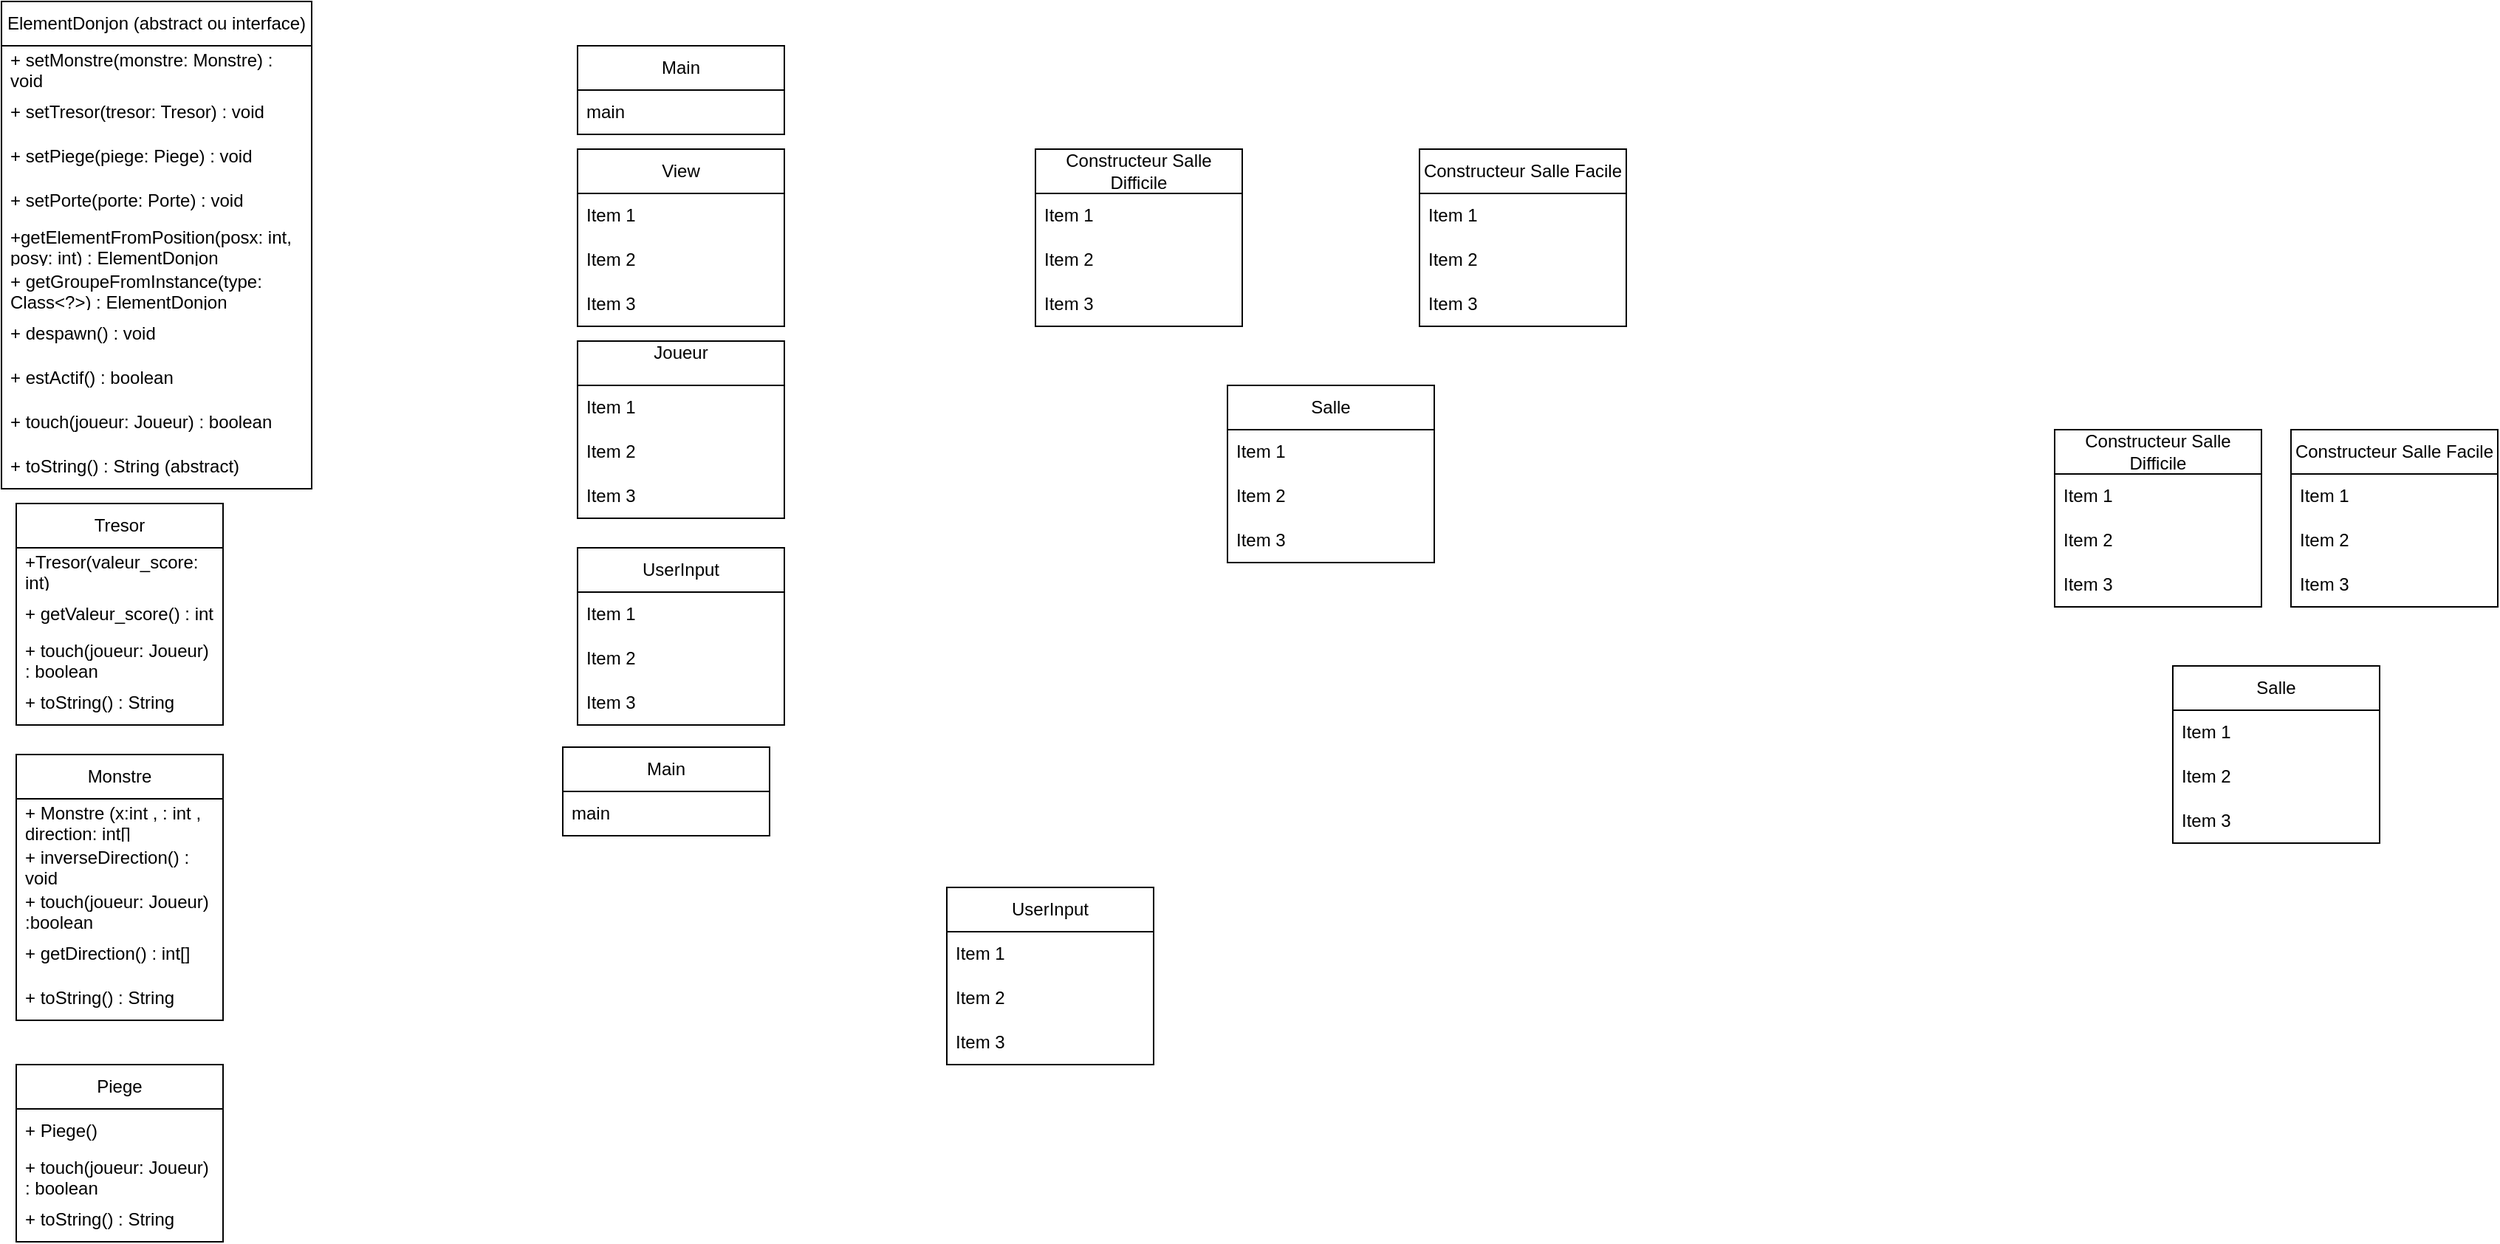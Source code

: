 <mxfile version="27.0.9">
  <diagram name="Page-1" id="15Wo2N5bEZusL9GLBTuU">
    <mxGraphModel dx="1391" dy="844" grid="1" gridSize="10" guides="1" tooltips="1" connect="1" arrows="1" fold="1" page="1" pageScale="1" pageWidth="827" pageHeight="1169" math="0" shadow="0">
      <root>
        <mxCell id="0" />
        <mxCell id="1" parent="0" />
        <mxCell id="rXXwPsu-Z3OQYFj2nWae-1" value="Main" style="swimlane;fontStyle=0;childLayout=stackLayout;horizontal=1;startSize=30;horizontalStack=0;resizeParent=1;resizeParentMax=0;resizeLast=0;collapsible=1;marginBottom=0;whiteSpace=wrap;html=1;" parent="1" vertex="1">
          <mxGeometry x="460" y="50" width="140" height="60" as="geometry" />
        </mxCell>
        <mxCell id="rXXwPsu-Z3OQYFj2nWae-2" value="main" style="text;strokeColor=none;fillColor=none;align=left;verticalAlign=middle;spacingLeft=4;spacingRight=4;overflow=hidden;points=[[0,0.5],[1,0.5]];portConstraint=eastwest;rotatable=0;whiteSpace=wrap;html=1;" parent="rXXwPsu-Z3OQYFj2nWae-1" vertex="1">
          <mxGeometry y="30" width="140" height="30" as="geometry" />
        </mxCell>
        <mxCell id="rXXwPsu-Z3OQYFj2nWae-3" value="&lt;div&gt;ElementDonjon (abstract ou interface)&lt;/div&gt;" style="swimlane;fontStyle=0;childLayout=stackLayout;horizontal=1;startSize=30;horizontalStack=0;resizeParent=1;resizeParentMax=0;resizeLast=0;collapsible=1;marginBottom=0;whiteSpace=wrap;html=1;" parent="1" vertex="1">
          <mxGeometry x="70" y="20" width="210" height="330" as="geometry" />
        </mxCell>
        <mxCell id="rXXwPsu-Z3OQYFj2nWae-4" value="+ setMonstre(monstre: Monstre) : void" style="text;strokeColor=none;fillColor=none;align=left;verticalAlign=middle;spacingLeft=4;spacingRight=4;overflow=hidden;points=[[0,0.5],[1,0.5]];portConstraint=eastwest;rotatable=0;whiteSpace=wrap;html=1;" parent="rXXwPsu-Z3OQYFj2nWae-3" vertex="1">
          <mxGeometry y="30" width="210" height="30" as="geometry" />
        </mxCell>
        <mxCell id="rXXwPsu-Z3OQYFj2nWae-5" value="+ setTresor(tresor: Tresor) : void" style="text;strokeColor=none;fillColor=none;align=left;verticalAlign=middle;spacingLeft=4;spacingRight=4;overflow=hidden;points=[[0,0.5],[1,0.5]];portConstraint=eastwest;rotatable=0;whiteSpace=wrap;html=1;" parent="rXXwPsu-Z3OQYFj2nWae-3" vertex="1">
          <mxGeometry y="60" width="210" height="30" as="geometry" />
        </mxCell>
        <mxCell id="rXXwPsu-Z3OQYFj2nWae-6" value="+ setPiege(piege: Piege) : void" style="text;strokeColor=none;fillColor=none;align=left;verticalAlign=middle;spacingLeft=4;spacingRight=4;overflow=hidden;points=[[0,0.5],[1,0.5]];portConstraint=eastwest;rotatable=0;whiteSpace=wrap;html=1;" parent="rXXwPsu-Z3OQYFj2nWae-3" vertex="1">
          <mxGeometry y="90" width="210" height="30" as="geometry" />
        </mxCell>
        <mxCell id="78W6d95duRkhlmA3JdRr-5" value="+ setPorte(porte: Porte) : void" style="text;strokeColor=none;fillColor=none;align=left;verticalAlign=middle;spacingLeft=4;spacingRight=4;overflow=hidden;points=[[0,0.5],[1,0.5]];portConstraint=eastwest;rotatable=0;whiteSpace=wrap;html=1;" parent="rXXwPsu-Z3OQYFj2nWae-3" vertex="1">
          <mxGeometry y="120" width="210" height="30" as="geometry" />
        </mxCell>
        <mxCell id="78W6d95duRkhlmA3JdRr-6" value="+getElementFromPosition(posx: int, posy: int) : ElementDonjon" style="text;strokeColor=none;fillColor=none;align=left;verticalAlign=middle;spacingLeft=4;spacingRight=4;overflow=hidden;points=[[0,0.5],[1,0.5]];portConstraint=eastwest;rotatable=0;whiteSpace=wrap;html=1;" parent="rXXwPsu-Z3OQYFj2nWae-3" vertex="1">
          <mxGeometry y="150" width="210" height="30" as="geometry" />
        </mxCell>
        <mxCell id="78W6d95duRkhlmA3JdRr-7" value="+ getGroupeFromInstance(type: Class&amp;lt;?&amp;gt;) : ElementDonjon" style="text;strokeColor=none;fillColor=none;align=left;verticalAlign=middle;spacingLeft=4;spacingRight=4;overflow=hidden;points=[[0,0.5],[1,0.5]];portConstraint=eastwest;rotatable=0;whiteSpace=wrap;html=1;" parent="rXXwPsu-Z3OQYFj2nWae-3" vertex="1">
          <mxGeometry y="180" width="210" height="30" as="geometry" />
        </mxCell>
        <mxCell id="78W6d95duRkhlmA3JdRr-8" value="+ despawn() : void" style="text;strokeColor=none;fillColor=none;align=left;verticalAlign=middle;spacingLeft=4;spacingRight=4;overflow=hidden;points=[[0,0.5],[1,0.5]];portConstraint=eastwest;rotatable=0;whiteSpace=wrap;html=1;" parent="rXXwPsu-Z3OQYFj2nWae-3" vertex="1">
          <mxGeometry y="210" width="210" height="30" as="geometry" />
        </mxCell>
        <mxCell id="78W6d95duRkhlmA3JdRr-9" value="+ estActif() : boolean" style="text;strokeColor=none;fillColor=none;align=left;verticalAlign=middle;spacingLeft=4;spacingRight=4;overflow=hidden;points=[[0,0.5],[1,0.5]];portConstraint=eastwest;rotatable=0;whiteSpace=wrap;html=1;" parent="rXXwPsu-Z3OQYFj2nWae-3" vertex="1">
          <mxGeometry y="240" width="210" height="30" as="geometry" />
        </mxCell>
        <mxCell id="78W6d95duRkhlmA3JdRr-10" value="+ touch(joueur: Joueur) : boolean" style="text;strokeColor=none;fillColor=none;align=left;verticalAlign=middle;spacingLeft=4;spacingRight=4;overflow=hidden;points=[[0,0.5],[1,0.5]];portConstraint=eastwest;rotatable=0;whiteSpace=wrap;html=1;" parent="rXXwPsu-Z3OQYFj2nWae-3" vertex="1">
          <mxGeometry y="270" width="210" height="30" as="geometry" />
        </mxCell>
        <mxCell id="78W6d95duRkhlmA3JdRr-11" value="+ toString() : String (abstract)" style="text;strokeColor=none;fillColor=none;align=left;verticalAlign=middle;spacingLeft=4;spacingRight=4;overflow=hidden;points=[[0,0.5],[1,0.5]];portConstraint=eastwest;rotatable=0;whiteSpace=wrap;html=1;" parent="rXXwPsu-Z3OQYFj2nWae-3" vertex="1">
          <mxGeometry y="300" width="210" height="30" as="geometry" />
        </mxCell>
        <mxCell id="rXXwPsu-Z3OQYFj2nWae-7" value="UserInput" style="swimlane;fontStyle=0;childLayout=stackLayout;horizontal=1;startSize=30;horizontalStack=0;resizeParent=1;resizeParentMax=0;resizeLast=0;collapsible=1;marginBottom=0;whiteSpace=wrap;html=1;" parent="1" vertex="1">
          <mxGeometry x="460" y="390" width="140" height="120" as="geometry" />
        </mxCell>
        <mxCell id="rXXwPsu-Z3OQYFj2nWae-8" value="Item 1" style="text;strokeColor=none;fillColor=none;align=left;verticalAlign=middle;spacingLeft=4;spacingRight=4;overflow=hidden;points=[[0,0.5],[1,0.5]];portConstraint=eastwest;rotatable=0;whiteSpace=wrap;html=1;" parent="rXXwPsu-Z3OQYFj2nWae-7" vertex="1">
          <mxGeometry y="30" width="140" height="30" as="geometry" />
        </mxCell>
        <mxCell id="rXXwPsu-Z3OQYFj2nWae-9" value="Item 2" style="text;strokeColor=none;fillColor=none;align=left;verticalAlign=middle;spacingLeft=4;spacingRight=4;overflow=hidden;points=[[0,0.5],[1,0.5]];portConstraint=eastwest;rotatable=0;whiteSpace=wrap;html=1;" parent="rXXwPsu-Z3OQYFj2nWae-7" vertex="1">
          <mxGeometry y="60" width="140" height="30" as="geometry" />
        </mxCell>
        <mxCell id="rXXwPsu-Z3OQYFj2nWae-10" value="Item 3" style="text;strokeColor=none;fillColor=none;align=left;verticalAlign=middle;spacingLeft=4;spacingRight=4;overflow=hidden;points=[[0,0.5],[1,0.5]];portConstraint=eastwest;rotatable=0;whiteSpace=wrap;html=1;" parent="rXXwPsu-Z3OQYFj2nWae-7" vertex="1">
          <mxGeometry y="90" width="140" height="30" as="geometry" />
        </mxCell>
        <mxCell id="rXXwPsu-Z3OQYFj2nWae-11" value="&lt;div&gt;Piege&lt;/div&gt;" style="swimlane;fontStyle=0;childLayout=stackLayout;horizontal=1;startSize=30;horizontalStack=0;resizeParent=1;resizeParentMax=0;resizeLast=0;collapsible=1;marginBottom=0;whiteSpace=wrap;html=1;" parent="1" vertex="1">
          <mxGeometry x="80" y="740" width="140" height="120" as="geometry" />
        </mxCell>
        <mxCell id="rXXwPsu-Z3OQYFj2nWae-12" value="+ Piege()" style="text;strokeColor=none;fillColor=none;align=left;verticalAlign=middle;spacingLeft=4;spacingRight=4;overflow=hidden;points=[[0,0.5],[1,0.5]];portConstraint=eastwest;rotatable=0;whiteSpace=wrap;html=1;" parent="rXXwPsu-Z3OQYFj2nWae-11" vertex="1">
          <mxGeometry y="30" width="140" height="30" as="geometry" />
        </mxCell>
        <mxCell id="rXXwPsu-Z3OQYFj2nWae-13" value="+ touch(joueur: Joueur) : boolean" style="text;strokeColor=none;fillColor=none;align=left;verticalAlign=middle;spacingLeft=4;spacingRight=4;overflow=hidden;points=[[0,0.5],[1,0.5]];portConstraint=eastwest;rotatable=0;whiteSpace=wrap;html=1;" parent="rXXwPsu-Z3OQYFj2nWae-11" vertex="1">
          <mxGeometry y="60" width="140" height="30" as="geometry" />
        </mxCell>
        <mxCell id="rXXwPsu-Z3OQYFj2nWae-14" value="+ toString() : String" style="text;strokeColor=none;fillColor=none;align=left;verticalAlign=middle;spacingLeft=4;spacingRight=4;overflow=hidden;points=[[0,0.5],[1,0.5]];portConstraint=eastwest;rotatable=0;whiteSpace=wrap;html=1;" parent="rXXwPsu-Z3OQYFj2nWae-11" vertex="1">
          <mxGeometry y="90" width="140" height="30" as="geometry" />
        </mxCell>
        <mxCell id="rXXwPsu-Z3OQYFj2nWae-15" value="&lt;div&gt;Tresor&lt;/div&gt;" style="swimlane;fontStyle=0;childLayout=stackLayout;horizontal=1;startSize=30;horizontalStack=0;resizeParent=1;resizeParentMax=0;resizeLast=0;collapsible=1;marginBottom=0;whiteSpace=wrap;html=1;" parent="1" vertex="1">
          <mxGeometry x="80" y="360" width="140" height="150" as="geometry" />
        </mxCell>
        <mxCell id="rXXwPsu-Z3OQYFj2nWae-16" value="+Tresor(valeur_score: int)" style="text;strokeColor=none;fillColor=none;align=left;verticalAlign=middle;spacingLeft=4;spacingRight=4;overflow=hidden;points=[[0,0.5],[1,0.5]];portConstraint=eastwest;rotatable=0;whiteSpace=wrap;html=1;" parent="rXXwPsu-Z3OQYFj2nWae-15" vertex="1">
          <mxGeometry y="30" width="140" height="30" as="geometry" />
        </mxCell>
        <mxCell id="rXXwPsu-Z3OQYFj2nWae-17" value="+ getValeur_score() : int" style="text;strokeColor=none;fillColor=none;align=left;verticalAlign=middle;spacingLeft=4;spacingRight=4;overflow=hidden;points=[[0,0.5],[1,0.5]];portConstraint=eastwest;rotatable=0;whiteSpace=wrap;html=1;" parent="rXXwPsu-Z3OQYFj2nWae-15" vertex="1">
          <mxGeometry y="60" width="140" height="30" as="geometry" />
        </mxCell>
        <mxCell id="rXXwPsu-Z3OQYFj2nWae-18" value="+ touch(joueur: Joueur) : boolean" style="text;strokeColor=none;fillColor=none;align=left;verticalAlign=middle;spacingLeft=4;spacingRight=4;overflow=hidden;points=[[0,0.5],[1,0.5]];portConstraint=eastwest;rotatable=0;whiteSpace=wrap;html=1;" parent="rXXwPsu-Z3OQYFj2nWae-15" vertex="1">
          <mxGeometry y="90" width="140" height="30" as="geometry" />
        </mxCell>
        <mxCell id="78W6d95duRkhlmA3JdRr-4" value="+ toString() : String" style="text;strokeColor=none;fillColor=none;align=left;verticalAlign=middle;spacingLeft=4;spacingRight=4;overflow=hidden;points=[[0,0.5],[1,0.5]];portConstraint=eastwest;rotatable=0;whiteSpace=wrap;html=1;" parent="rXXwPsu-Z3OQYFj2nWae-15" vertex="1">
          <mxGeometry y="120" width="140" height="30" as="geometry" />
        </mxCell>
        <mxCell id="rXXwPsu-Z3OQYFj2nWae-19" value="&lt;div&gt;Monstre&lt;/div&gt;" style="swimlane;fontStyle=0;childLayout=stackLayout;horizontal=1;startSize=30;horizontalStack=0;resizeParent=1;resizeParentMax=0;resizeLast=0;collapsible=1;marginBottom=0;whiteSpace=wrap;html=1;" parent="1" vertex="1">
          <mxGeometry x="80" y="530" width="140" height="180" as="geometry" />
        </mxCell>
        <mxCell id="rXXwPsu-Z3OQYFj2nWae-20" value="+ Monstre (x:int , : int , direction: int[]" style="text;strokeColor=none;fillColor=none;align=left;verticalAlign=middle;spacingLeft=4;spacingRight=4;overflow=hidden;points=[[0,0.5],[1,0.5]];portConstraint=eastwest;rotatable=0;whiteSpace=wrap;html=1;" parent="rXXwPsu-Z3OQYFj2nWae-19" vertex="1">
          <mxGeometry y="30" width="140" height="30" as="geometry" />
        </mxCell>
        <mxCell id="rXXwPsu-Z3OQYFj2nWae-21" value="+ inverseDirection() : void" style="text;strokeColor=none;fillColor=none;align=left;verticalAlign=middle;spacingLeft=4;spacingRight=4;overflow=hidden;points=[[0,0.5],[1,0.5]];portConstraint=eastwest;rotatable=0;whiteSpace=wrap;html=1;" parent="rXXwPsu-Z3OQYFj2nWae-19" vertex="1">
          <mxGeometry y="60" width="140" height="30" as="geometry" />
        </mxCell>
        <mxCell id="rXXwPsu-Z3OQYFj2nWae-22" value="+ touch(joueur: Joueur)&lt;div&gt;:boolean&lt;/div&gt;" style="text;strokeColor=none;fillColor=none;align=left;verticalAlign=middle;spacingLeft=4;spacingRight=4;overflow=hidden;points=[[0,0.5],[1,0.5]];portConstraint=eastwest;rotatable=0;whiteSpace=wrap;html=1;" parent="rXXwPsu-Z3OQYFj2nWae-19" vertex="1">
          <mxGeometry y="90" width="140" height="30" as="geometry" />
        </mxCell>
        <mxCell id="78W6d95duRkhlmA3JdRr-2" value="+ getDirection() : int[]" style="text;strokeColor=none;fillColor=none;align=left;verticalAlign=middle;spacingLeft=4;spacingRight=4;overflow=hidden;points=[[0,0.5],[1,0.5]];portConstraint=eastwest;rotatable=0;whiteSpace=wrap;html=1;" parent="rXXwPsu-Z3OQYFj2nWae-19" vertex="1">
          <mxGeometry y="120" width="140" height="30" as="geometry" />
        </mxCell>
        <mxCell id="78W6d95duRkhlmA3JdRr-1" value="+ toString() : String" style="text;strokeColor=none;fillColor=none;align=left;verticalAlign=middle;spacingLeft=4;spacingRight=4;overflow=hidden;points=[[0,0.5],[1,0.5]];portConstraint=eastwest;rotatable=0;whiteSpace=wrap;html=1;" parent="rXXwPsu-Z3OQYFj2nWae-19" vertex="1">
          <mxGeometry y="150" width="140" height="30" as="geometry" />
        </mxCell>
        <mxCell id="rXXwPsu-Z3OQYFj2nWae-23" value="&lt;div&gt;Constructeur Salle Facile&lt;/div&gt;" style="swimlane;fontStyle=0;childLayout=stackLayout;horizontal=1;startSize=30;horizontalStack=0;resizeParent=1;resizeParentMax=0;resizeLast=0;collapsible=1;marginBottom=0;whiteSpace=wrap;html=1;" parent="1" vertex="1">
          <mxGeometry x="1030" y="120" width="140" height="120" as="geometry" />
        </mxCell>
        <mxCell id="rXXwPsu-Z3OQYFj2nWae-24" value="Item 1" style="text;strokeColor=none;fillColor=none;align=left;verticalAlign=middle;spacingLeft=4;spacingRight=4;overflow=hidden;points=[[0,0.5],[1,0.5]];portConstraint=eastwest;rotatable=0;whiteSpace=wrap;html=1;" parent="rXXwPsu-Z3OQYFj2nWae-23" vertex="1">
          <mxGeometry y="30" width="140" height="30" as="geometry" />
        </mxCell>
        <mxCell id="rXXwPsu-Z3OQYFj2nWae-25" value="Item 2" style="text;strokeColor=none;fillColor=none;align=left;verticalAlign=middle;spacingLeft=4;spacingRight=4;overflow=hidden;points=[[0,0.5],[1,0.5]];portConstraint=eastwest;rotatable=0;whiteSpace=wrap;html=1;" parent="rXXwPsu-Z3OQYFj2nWae-23" vertex="1">
          <mxGeometry y="60" width="140" height="30" as="geometry" />
        </mxCell>
        <mxCell id="rXXwPsu-Z3OQYFj2nWae-26" value="Item 3" style="text;strokeColor=none;fillColor=none;align=left;verticalAlign=middle;spacingLeft=4;spacingRight=4;overflow=hidden;points=[[0,0.5],[1,0.5]];portConstraint=eastwest;rotatable=0;whiteSpace=wrap;html=1;" parent="rXXwPsu-Z3OQYFj2nWae-23" vertex="1">
          <mxGeometry y="90" width="140" height="30" as="geometry" />
        </mxCell>
        <mxCell id="rXXwPsu-Z3OQYFj2nWae-27" value="&lt;div&gt;Salle&lt;/div&gt;" style="swimlane;fontStyle=0;childLayout=stackLayout;horizontal=1;startSize=30;horizontalStack=0;resizeParent=1;resizeParentMax=0;resizeLast=0;collapsible=1;marginBottom=0;whiteSpace=wrap;html=1;" parent="1" vertex="1">
          <mxGeometry x="900" y="280" width="140" height="120" as="geometry" />
        </mxCell>
        <mxCell id="rXXwPsu-Z3OQYFj2nWae-28" value="Item 1" style="text;strokeColor=none;fillColor=none;align=left;verticalAlign=middle;spacingLeft=4;spacingRight=4;overflow=hidden;points=[[0,0.5],[1,0.5]];portConstraint=eastwest;rotatable=0;whiteSpace=wrap;html=1;" parent="rXXwPsu-Z3OQYFj2nWae-27" vertex="1">
          <mxGeometry y="30" width="140" height="30" as="geometry" />
        </mxCell>
        <mxCell id="rXXwPsu-Z3OQYFj2nWae-29" value="Item 2" style="text;strokeColor=none;fillColor=none;align=left;verticalAlign=middle;spacingLeft=4;spacingRight=4;overflow=hidden;points=[[0,0.5],[1,0.5]];portConstraint=eastwest;rotatable=0;whiteSpace=wrap;html=1;" parent="rXXwPsu-Z3OQYFj2nWae-27" vertex="1">
          <mxGeometry y="60" width="140" height="30" as="geometry" />
        </mxCell>
        <mxCell id="rXXwPsu-Z3OQYFj2nWae-30" value="Item 3" style="text;strokeColor=none;fillColor=none;align=left;verticalAlign=middle;spacingLeft=4;spacingRight=4;overflow=hidden;points=[[0,0.5],[1,0.5]];portConstraint=eastwest;rotatable=0;whiteSpace=wrap;html=1;" parent="rXXwPsu-Z3OQYFj2nWae-27" vertex="1">
          <mxGeometry y="90" width="140" height="30" as="geometry" />
        </mxCell>
        <mxCell id="rXXwPsu-Z3OQYFj2nWae-31" value="&lt;div&gt;View&lt;/div&gt;" style="swimlane;fontStyle=0;childLayout=stackLayout;horizontal=1;startSize=30;horizontalStack=0;resizeParent=1;resizeParentMax=0;resizeLast=0;collapsible=1;marginBottom=0;whiteSpace=wrap;html=1;" parent="1" vertex="1">
          <mxGeometry x="460" y="120" width="140" height="120" as="geometry" />
        </mxCell>
        <mxCell id="rXXwPsu-Z3OQYFj2nWae-32" value="Item 1" style="text;strokeColor=none;fillColor=none;align=left;verticalAlign=middle;spacingLeft=4;spacingRight=4;overflow=hidden;points=[[0,0.5],[1,0.5]];portConstraint=eastwest;rotatable=0;whiteSpace=wrap;html=1;" parent="rXXwPsu-Z3OQYFj2nWae-31" vertex="1">
          <mxGeometry y="30" width="140" height="30" as="geometry" />
        </mxCell>
        <mxCell id="rXXwPsu-Z3OQYFj2nWae-33" value="Item 2" style="text;strokeColor=none;fillColor=none;align=left;verticalAlign=middle;spacingLeft=4;spacingRight=4;overflow=hidden;points=[[0,0.5],[1,0.5]];portConstraint=eastwest;rotatable=0;whiteSpace=wrap;html=1;" parent="rXXwPsu-Z3OQYFj2nWae-31" vertex="1">
          <mxGeometry y="60" width="140" height="30" as="geometry" />
        </mxCell>
        <mxCell id="rXXwPsu-Z3OQYFj2nWae-34" value="Item 3" style="text;strokeColor=none;fillColor=none;align=left;verticalAlign=middle;spacingLeft=4;spacingRight=4;overflow=hidden;points=[[0,0.5],[1,0.5]];portConstraint=eastwest;rotatable=0;whiteSpace=wrap;html=1;" parent="rXXwPsu-Z3OQYFj2nWae-31" vertex="1">
          <mxGeometry y="90" width="140" height="30" as="geometry" />
        </mxCell>
        <mxCell id="rXXwPsu-Z3OQYFj2nWae-35" value="&lt;div&gt;Constructeur Salle Difficile&lt;/div&gt;" style="swimlane;fontStyle=0;childLayout=stackLayout;horizontal=1;startSize=30;horizontalStack=0;resizeParent=1;resizeParentMax=0;resizeLast=0;collapsible=1;marginBottom=0;whiteSpace=wrap;html=1;" parent="1" vertex="1">
          <mxGeometry x="770" y="120" width="140" height="120" as="geometry" />
        </mxCell>
        <mxCell id="rXXwPsu-Z3OQYFj2nWae-36" value="Item 1" style="text;strokeColor=none;fillColor=none;align=left;verticalAlign=middle;spacingLeft=4;spacingRight=4;overflow=hidden;points=[[0,0.5],[1,0.5]];portConstraint=eastwest;rotatable=0;whiteSpace=wrap;html=1;" parent="rXXwPsu-Z3OQYFj2nWae-35" vertex="1">
          <mxGeometry y="30" width="140" height="30" as="geometry" />
        </mxCell>
        <mxCell id="rXXwPsu-Z3OQYFj2nWae-37" value="Item 2" style="text;strokeColor=none;fillColor=none;align=left;verticalAlign=middle;spacingLeft=4;spacingRight=4;overflow=hidden;points=[[0,0.5],[1,0.5]];portConstraint=eastwest;rotatable=0;whiteSpace=wrap;html=1;" parent="rXXwPsu-Z3OQYFj2nWae-35" vertex="1">
          <mxGeometry y="60" width="140" height="30" as="geometry" />
        </mxCell>
        <mxCell id="rXXwPsu-Z3OQYFj2nWae-38" value="Item 3" style="text;strokeColor=none;fillColor=none;align=left;verticalAlign=middle;spacingLeft=4;spacingRight=4;overflow=hidden;points=[[0,0.5],[1,0.5]];portConstraint=eastwest;rotatable=0;whiteSpace=wrap;html=1;" parent="rXXwPsu-Z3OQYFj2nWae-35" vertex="1">
          <mxGeometry y="90" width="140" height="30" as="geometry" />
        </mxCell>
        <mxCell id="rXXwPsu-Z3OQYFj2nWae-39" value="&lt;div&gt;Joueur&lt;/div&gt;&lt;div&gt;&lt;br&gt;&lt;/div&gt;" style="swimlane;fontStyle=0;childLayout=stackLayout;horizontal=1;startSize=30;horizontalStack=0;resizeParent=1;resizeParentMax=0;resizeLast=0;collapsible=1;marginBottom=0;whiteSpace=wrap;html=1;" parent="1" vertex="1">
          <mxGeometry x="460" y="250" width="140" height="120" as="geometry" />
        </mxCell>
        <mxCell id="rXXwPsu-Z3OQYFj2nWae-40" value="Item 1" style="text;strokeColor=none;fillColor=none;align=left;verticalAlign=middle;spacingLeft=4;spacingRight=4;overflow=hidden;points=[[0,0.5],[1,0.5]];portConstraint=eastwest;rotatable=0;whiteSpace=wrap;html=1;" parent="rXXwPsu-Z3OQYFj2nWae-39" vertex="1">
          <mxGeometry y="30" width="140" height="30" as="geometry" />
        </mxCell>
        <mxCell id="rXXwPsu-Z3OQYFj2nWae-41" value="Item 2" style="text;strokeColor=none;fillColor=none;align=left;verticalAlign=middle;spacingLeft=4;spacingRight=4;overflow=hidden;points=[[0,0.5],[1,0.5]];portConstraint=eastwest;rotatable=0;whiteSpace=wrap;html=1;" parent="rXXwPsu-Z3OQYFj2nWae-39" vertex="1">
          <mxGeometry y="60" width="140" height="30" as="geometry" />
        </mxCell>
        <mxCell id="rXXwPsu-Z3OQYFj2nWae-42" value="Item 3" style="text;strokeColor=none;fillColor=none;align=left;verticalAlign=middle;spacingLeft=4;spacingRight=4;overflow=hidden;points=[[0,0.5],[1,0.5]];portConstraint=eastwest;rotatable=0;whiteSpace=wrap;html=1;" parent="rXXwPsu-Z3OQYFj2nWae-39" vertex="1">
          <mxGeometry y="90" width="140" height="30" as="geometry" />
        </mxCell>
        <mxCell id="KhPezgQG9dOUdox_YQzN-1" value="Main" style="swimlane;fontStyle=0;childLayout=stackLayout;horizontal=1;startSize=30;horizontalStack=0;resizeParent=1;resizeParentMax=0;resizeLast=0;collapsible=1;marginBottom=0;whiteSpace=wrap;html=1;" parent="1" vertex="1">
          <mxGeometry x="450" y="525" width="140" height="60" as="geometry" />
        </mxCell>
        <mxCell id="KhPezgQG9dOUdox_YQzN-2" value="main" style="text;strokeColor=none;fillColor=none;align=left;verticalAlign=middle;spacingLeft=4;spacingRight=4;overflow=hidden;points=[[0,0.5],[1,0.5]];portConstraint=eastwest;rotatable=0;whiteSpace=wrap;html=1;" parent="KhPezgQG9dOUdox_YQzN-1" vertex="1">
          <mxGeometry y="30" width="140" height="30" as="geometry" />
        </mxCell>
        <mxCell id="KhPezgQG9dOUdox_YQzN-7" value="UserInput" style="swimlane;fontStyle=0;childLayout=stackLayout;horizontal=1;startSize=30;horizontalStack=0;resizeParent=1;resizeParentMax=0;resizeLast=0;collapsible=1;marginBottom=0;whiteSpace=wrap;html=1;" parent="1" vertex="1">
          <mxGeometry x="710" y="620" width="140" height="120" as="geometry" />
        </mxCell>
        <mxCell id="KhPezgQG9dOUdox_YQzN-8" value="Item 1" style="text;strokeColor=none;fillColor=none;align=left;verticalAlign=middle;spacingLeft=4;spacingRight=4;overflow=hidden;points=[[0,0.5],[1,0.5]];portConstraint=eastwest;rotatable=0;whiteSpace=wrap;html=1;" parent="KhPezgQG9dOUdox_YQzN-7" vertex="1">
          <mxGeometry y="30" width="140" height="30" as="geometry" />
        </mxCell>
        <mxCell id="KhPezgQG9dOUdox_YQzN-9" value="Item 2" style="text;strokeColor=none;fillColor=none;align=left;verticalAlign=middle;spacingLeft=4;spacingRight=4;overflow=hidden;points=[[0,0.5],[1,0.5]];portConstraint=eastwest;rotatable=0;whiteSpace=wrap;html=1;" parent="KhPezgQG9dOUdox_YQzN-7" vertex="1">
          <mxGeometry y="60" width="140" height="30" as="geometry" />
        </mxCell>
        <mxCell id="KhPezgQG9dOUdox_YQzN-10" value="Item 3" style="text;strokeColor=none;fillColor=none;align=left;verticalAlign=middle;spacingLeft=4;spacingRight=4;overflow=hidden;points=[[0,0.5],[1,0.5]];portConstraint=eastwest;rotatable=0;whiteSpace=wrap;html=1;" parent="KhPezgQG9dOUdox_YQzN-7" vertex="1">
          <mxGeometry y="90" width="140" height="30" as="geometry" />
        </mxCell>
        <mxCell id="KhPezgQG9dOUdox_YQzN-23" value="&lt;div&gt;Constructeur Salle Facile&lt;/div&gt;" style="swimlane;fontStyle=0;childLayout=stackLayout;horizontal=1;startSize=30;horizontalStack=0;resizeParent=1;resizeParentMax=0;resizeLast=0;collapsible=1;marginBottom=0;whiteSpace=wrap;html=1;" parent="1" vertex="1">
          <mxGeometry x="1620" y="310" width="140" height="120" as="geometry" />
        </mxCell>
        <mxCell id="KhPezgQG9dOUdox_YQzN-24" value="Item 1" style="text;strokeColor=none;fillColor=none;align=left;verticalAlign=middle;spacingLeft=4;spacingRight=4;overflow=hidden;points=[[0,0.5],[1,0.5]];portConstraint=eastwest;rotatable=0;whiteSpace=wrap;html=1;" parent="KhPezgQG9dOUdox_YQzN-23" vertex="1">
          <mxGeometry y="30" width="140" height="30" as="geometry" />
        </mxCell>
        <mxCell id="KhPezgQG9dOUdox_YQzN-25" value="Item 2" style="text;strokeColor=none;fillColor=none;align=left;verticalAlign=middle;spacingLeft=4;spacingRight=4;overflow=hidden;points=[[0,0.5],[1,0.5]];portConstraint=eastwest;rotatable=0;whiteSpace=wrap;html=1;" parent="KhPezgQG9dOUdox_YQzN-23" vertex="1">
          <mxGeometry y="60" width="140" height="30" as="geometry" />
        </mxCell>
        <mxCell id="KhPezgQG9dOUdox_YQzN-26" value="Item 3" style="text;strokeColor=none;fillColor=none;align=left;verticalAlign=middle;spacingLeft=4;spacingRight=4;overflow=hidden;points=[[0,0.5],[1,0.5]];portConstraint=eastwest;rotatable=0;whiteSpace=wrap;html=1;" parent="KhPezgQG9dOUdox_YQzN-23" vertex="1">
          <mxGeometry y="90" width="140" height="30" as="geometry" />
        </mxCell>
        <mxCell id="KhPezgQG9dOUdox_YQzN-27" value="&lt;div&gt;Salle&lt;/div&gt;" style="swimlane;fontStyle=0;childLayout=stackLayout;horizontal=1;startSize=30;horizontalStack=0;resizeParent=1;resizeParentMax=0;resizeLast=0;collapsible=1;marginBottom=0;whiteSpace=wrap;html=1;" parent="1" vertex="1">
          <mxGeometry x="1540" y="470" width="140" height="120" as="geometry" />
        </mxCell>
        <mxCell id="KhPezgQG9dOUdox_YQzN-28" value="Item 1" style="text;strokeColor=none;fillColor=none;align=left;verticalAlign=middle;spacingLeft=4;spacingRight=4;overflow=hidden;points=[[0,0.5],[1,0.5]];portConstraint=eastwest;rotatable=0;whiteSpace=wrap;html=1;" parent="KhPezgQG9dOUdox_YQzN-27" vertex="1">
          <mxGeometry y="30" width="140" height="30" as="geometry" />
        </mxCell>
        <mxCell id="KhPezgQG9dOUdox_YQzN-29" value="Item 2" style="text;strokeColor=none;fillColor=none;align=left;verticalAlign=middle;spacingLeft=4;spacingRight=4;overflow=hidden;points=[[0,0.5],[1,0.5]];portConstraint=eastwest;rotatable=0;whiteSpace=wrap;html=1;" parent="KhPezgQG9dOUdox_YQzN-27" vertex="1">
          <mxGeometry y="60" width="140" height="30" as="geometry" />
        </mxCell>
        <mxCell id="KhPezgQG9dOUdox_YQzN-30" value="Item 3" style="text;strokeColor=none;fillColor=none;align=left;verticalAlign=middle;spacingLeft=4;spacingRight=4;overflow=hidden;points=[[0,0.5],[1,0.5]];portConstraint=eastwest;rotatable=0;whiteSpace=wrap;html=1;" parent="KhPezgQG9dOUdox_YQzN-27" vertex="1">
          <mxGeometry y="90" width="140" height="30" as="geometry" />
        </mxCell>
        <mxCell id="KhPezgQG9dOUdox_YQzN-35" value="&lt;div&gt;Constructeur Salle Difficile&lt;/div&gt;" style="swimlane;fontStyle=0;childLayout=stackLayout;horizontal=1;startSize=30;horizontalStack=0;resizeParent=1;resizeParentMax=0;resizeLast=0;collapsible=1;marginBottom=0;whiteSpace=wrap;html=1;" parent="1" vertex="1">
          <mxGeometry x="1460" y="310" width="140" height="120" as="geometry" />
        </mxCell>
        <mxCell id="KhPezgQG9dOUdox_YQzN-36" value="Item 1" style="text;strokeColor=none;fillColor=none;align=left;verticalAlign=middle;spacingLeft=4;spacingRight=4;overflow=hidden;points=[[0,0.5],[1,0.5]];portConstraint=eastwest;rotatable=0;whiteSpace=wrap;html=1;" parent="KhPezgQG9dOUdox_YQzN-35" vertex="1">
          <mxGeometry y="30" width="140" height="30" as="geometry" />
        </mxCell>
        <mxCell id="KhPezgQG9dOUdox_YQzN-37" value="Item 2" style="text;strokeColor=none;fillColor=none;align=left;verticalAlign=middle;spacingLeft=4;spacingRight=4;overflow=hidden;points=[[0,0.5],[1,0.5]];portConstraint=eastwest;rotatable=0;whiteSpace=wrap;html=1;" parent="KhPezgQG9dOUdox_YQzN-35" vertex="1">
          <mxGeometry y="60" width="140" height="30" as="geometry" />
        </mxCell>
        <mxCell id="KhPezgQG9dOUdox_YQzN-38" value="Item 3" style="text;strokeColor=none;fillColor=none;align=left;verticalAlign=middle;spacingLeft=4;spacingRight=4;overflow=hidden;points=[[0,0.5],[1,0.5]];portConstraint=eastwest;rotatable=0;whiteSpace=wrap;html=1;" parent="KhPezgQG9dOUdox_YQzN-35" vertex="1">
          <mxGeometry y="90" width="140" height="30" as="geometry" />
        </mxCell>
      </root>
    </mxGraphModel>
  </diagram>
</mxfile>
